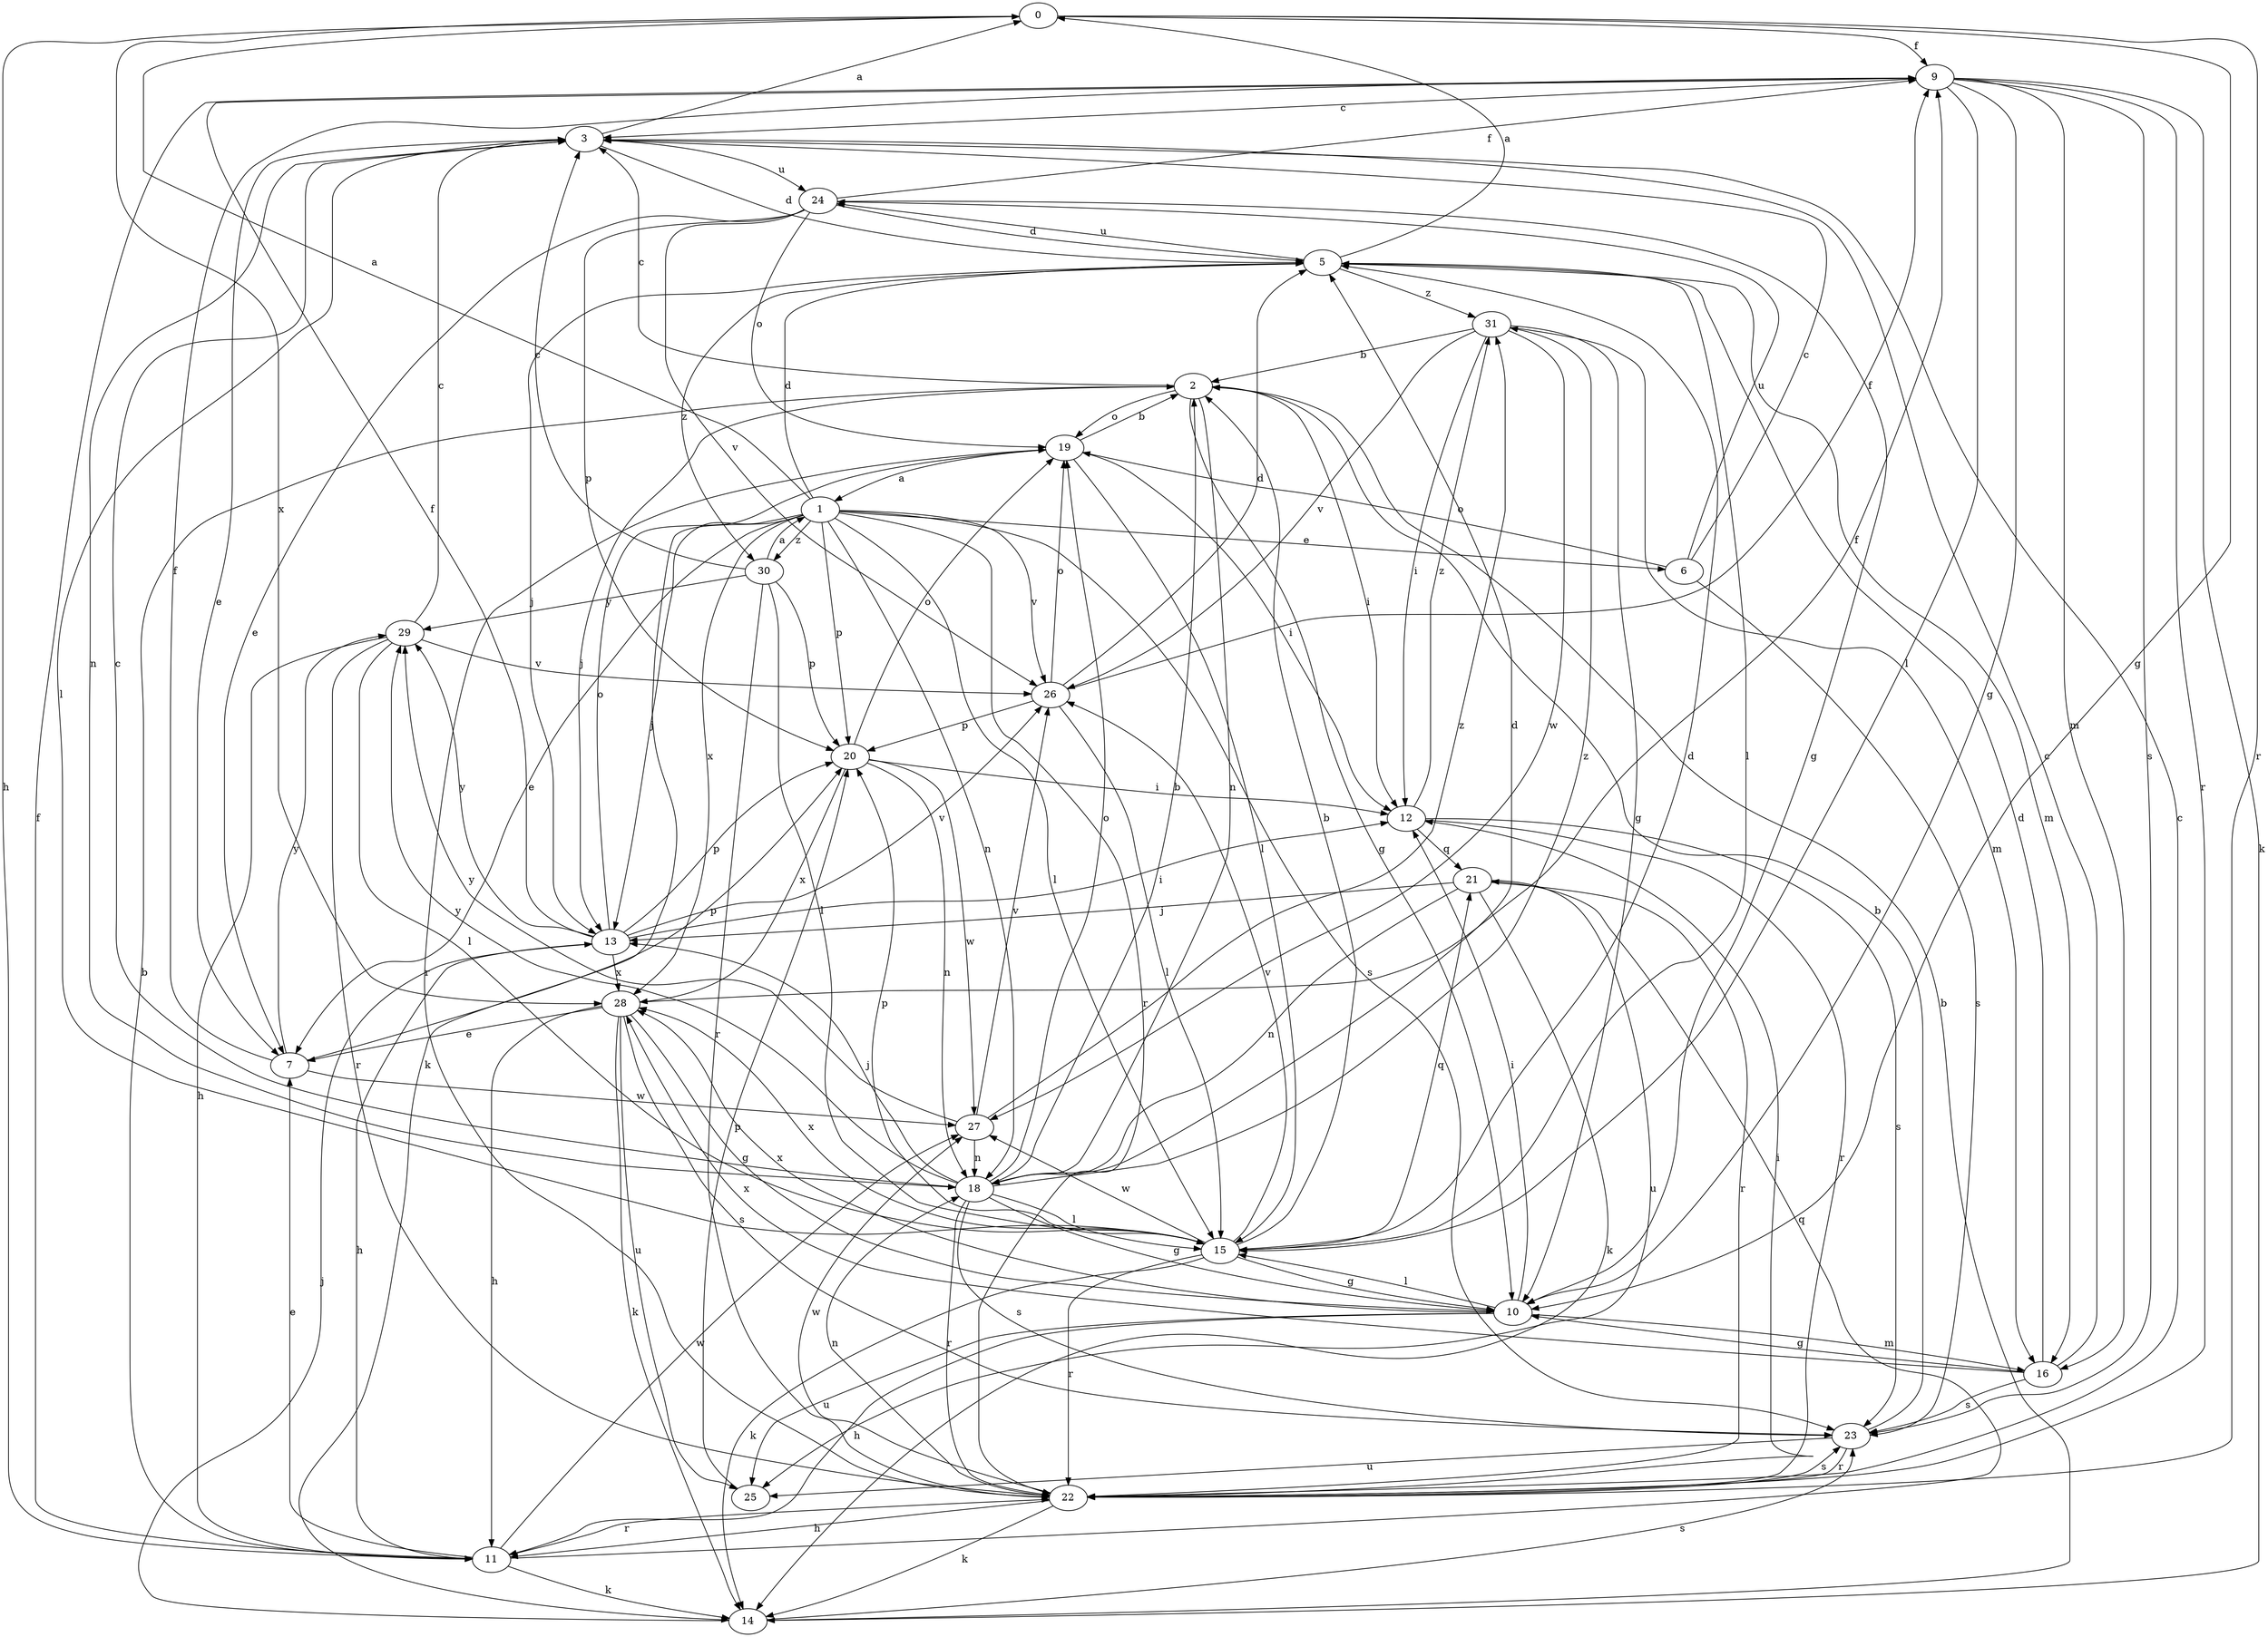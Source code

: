 strict digraph  {
0;
1;
2;
3;
5;
6;
7;
9;
10;
11;
12;
13;
14;
15;
16;
18;
19;
20;
21;
22;
23;
24;
25;
26;
27;
28;
29;
30;
31;
0 -> 9  [label=f];
0 -> 10  [label=g];
0 -> 11  [label=h];
0 -> 22  [label=r];
0 -> 28  [label=x];
1 -> 0  [label=a];
1 -> 5  [label=d];
1 -> 6  [label=e];
1 -> 7  [label=e];
1 -> 13  [label=j];
1 -> 14  [label=k];
1 -> 15  [label=l];
1 -> 18  [label=n];
1 -> 20  [label=p];
1 -> 22  [label=r];
1 -> 23  [label=s];
1 -> 26  [label=v];
1 -> 28  [label=x];
1 -> 30  [label=z];
2 -> 3  [label=c];
2 -> 10  [label=g];
2 -> 12  [label=i];
2 -> 13  [label=j];
2 -> 18  [label=n];
2 -> 19  [label=o];
3 -> 0  [label=a];
3 -> 5  [label=d];
3 -> 7  [label=e];
3 -> 15  [label=l];
3 -> 18  [label=n];
3 -> 24  [label=u];
5 -> 0  [label=a];
5 -> 13  [label=j];
5 -> 15  [label=l];
5 -> 16  [label=m];
5 -> 24  [label=u];
5 -> 30  [label=z];
5 -> 31  [label=z];
6 -> 3  [label=c];
6 -> 19  [label=o];
6 -> 23  [label=s];
6 -> 24  [label=u];
7 -> 9  [label=f];
7 -> 20  [label=p];
7 -> 27  [label=w];
7 -> 29  [label=y];
9 -> 3  [label=c];
9 -> 10  [label=g];
9 -> 14  [label=k];
9 -> 15  [label=l];
9 -> 16  [label=m];
9 -> 22  [label=r];
9 -> 23  [label=s];
10 -> 11  [label=h];
10 -> 12  [label=i];
10 -> 15  [label=l];
10 -> 16  [label=m];
10 -> 25  [label=u];
10 -> 28  [label=x];
11 -> 2  [label=b];
11 -> 7  [label=e];
11 -> 9  [label=f];
11 -> 14  [label=k];
11 -> 21  [label=q];
11 -> 22  [label=r];
11 -> 27  [label=w];
12 -> 21  [label=q];
12 -> 22  [label=r];
12 -> 23  [label=s];
12 -> 31  [label=z];
13 -> 9  [label=f];
13 -> 11  [label=h];
13 -> 12  [label=i];
13 -> 19  [label=o];
13 -> 20  [label=p];
13 -> 26  [label=v];
13 -> 28  [label=x];
13 -> 29  [label=y];
14 -> 2  [label=b];
14 -> 13  [label=j];
14 -> 23  [label=s];
15 -> 2  [label=b];
15 -> 5  [label=d];
15 -> 10  [label=g];
15 -> 14  [label=k];
15 -> 20  [label=p];
15 -> 21  [label=q];
15 -> 22  [label=r];
15 -> 26  [label=v];
15 -> 27  [label=w];
15 -> 28  [label=x];
16 -> 3  [label=c];
16 -> 5  [label=d];
16 -> 10  [label=g];
16 -> 23  [label=s];
16 -> 28  [label=x];
18 -> 2  [label=b];
18 -> 3  [label=c];
18 -> 5  [label=d];
18 -> 10  [label=g];
18 -> 13  [label=j];
18 -> 15  [label=l];
18 -> 19  [label=o];
18 -> 22  [label=r];
18 -> 23  [label=s];
18 -> 29  [label=y];
18 -> 31  [label=z];
19 -> 1  [label=a];
19 -> 2  [label=b];
19 -> 12  [label=i];
19 -> 15  [label=l];
19 -> 22  [label=r];
20 -> 12  [label=i];
20 -> 18  [label=n];
20 -> 19  [label=o];
20 -> 27  [label=w];
20 -> 28  [label=x];
21 -> 13  [label=j];
21 -> 14  [label=k];
21 -> 18  [label=n];
21 -> 22  [label=r];
21 -> 25  [label=u];
22 -> 3  [label=c];
22 -> 11  [label=h];
22 -> 12  [label=i];
22 -> 14  [label=k];
22 -> 18  [label=n];
22 -> 23  [label=s];
22 -> 27  [label=w];
23 -> 2  [label=b];
23 -> 22  [label=r];
23 -> 25  [label=u];
24 -> 5  [label=d];
24 -> 7  [label=e];
24 -> 9  [label=f];
24 -> 10  [label=g];
24 -> 19  [label=o];
24 -> 20  [label=p];
24 -> 26  [label=v];
25 -> 20  [label=p];
26 -> 5  [label=d];
26 -> 9  [label=f];
26 -> 15  [label=l];
26 -> 19  [label=o];
26 -> 20  [label=p];
27 -> 18  [label=n];
27 -> 26  [label=v];
27 -> 29  [label=y];
27 -> 31  [label=z];
28 -> 7  [label=e];
28 -> 9  [label=f];
28 -> 10  [label=g];
28 -> 11  [label=h];
28 -> 14  [label=k];
28 -> 23  [label=s];
28 -> 25  [label=u];
29 -> 3  [label=c];
29 -> 11  [label=h];
29 -> 15  [label=l];
29 -> 22  [label=r];
29 -> 26  [label=v];
30 -> 1  [label=a];
30 -> 3  [label=c];
30 -> 15  [label=l];
30 -> 20  [label=p];
30 -> 22  [label=r];
30 -> 29  [label=y];
31 -> 2  [label=b];
31 -> 10  [label=g];
31 -> 12  [label=i];
31 -> 16  [label=m];
31 -> 26  [label=v];
31 -> 27  [label=w];
}
